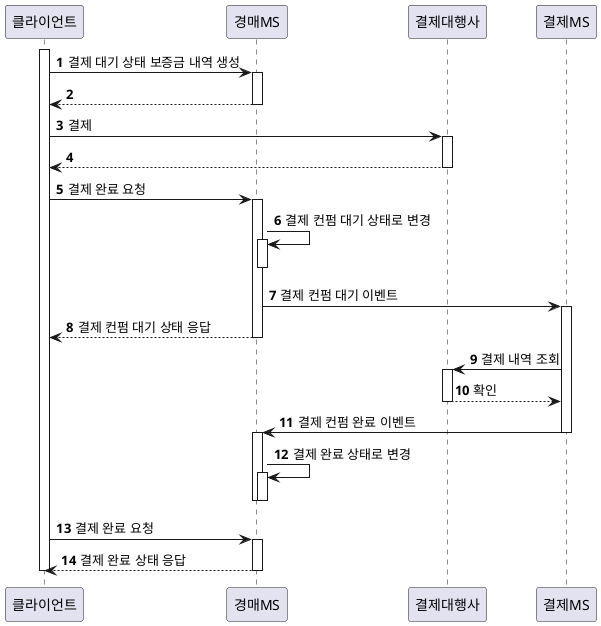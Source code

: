 @startuml
autonumber
participant 클라이언트

activate 클라이언트
클라이언트 -> 경매MS: 결제 대기 상태 보증금 내역 생성
    activate 경매MS
    경매MS --> 클라이언트
    deactivate 경매MS
클라이언트 -> 결제대행사: 결제
    activate 결제대행사
    결제대행사 --> 클라이언트
    deactivate 결제대행사

클라이언트 -> 경매MS: 결제 완료 요청
    activate 경매MS
    경매MS -> 경매MS: 결제 컨펌 대기 상태로 변경
        activate 경매MS
        deactivate 경매MS
    경매MS -> 결제MS: 결제 컨펌 대기 이벤트
        activate 결제MS
    경매MS --> 클라이언트: 결제 컨펌 대기 상태 응답
    deactivate 경매MS
    결제MS -> 결제대행사: 결제 내역 조회
        activate 결제대행사
        결제대행사 --> 결제MS: 확인
        deactivate 결제대행사
    결제MS -> 경매MS: 결제 컨펌 완료 이벤트
    deactivate 결제MS
        activate 경매MS
        경매MS -> 경매MS: 결제 완료 상태로 변경
            activate 경매MS
            deactivate 경매MS
        deactivate 경매MS
클라이언트 -> 경매MS: 결제 완료 요청
    activate 경매MS
    경매MS --> 클라이언트: 결제 완료 상태 응답
    deactivate 경매MS
deactivate 클라이언트
@enduml